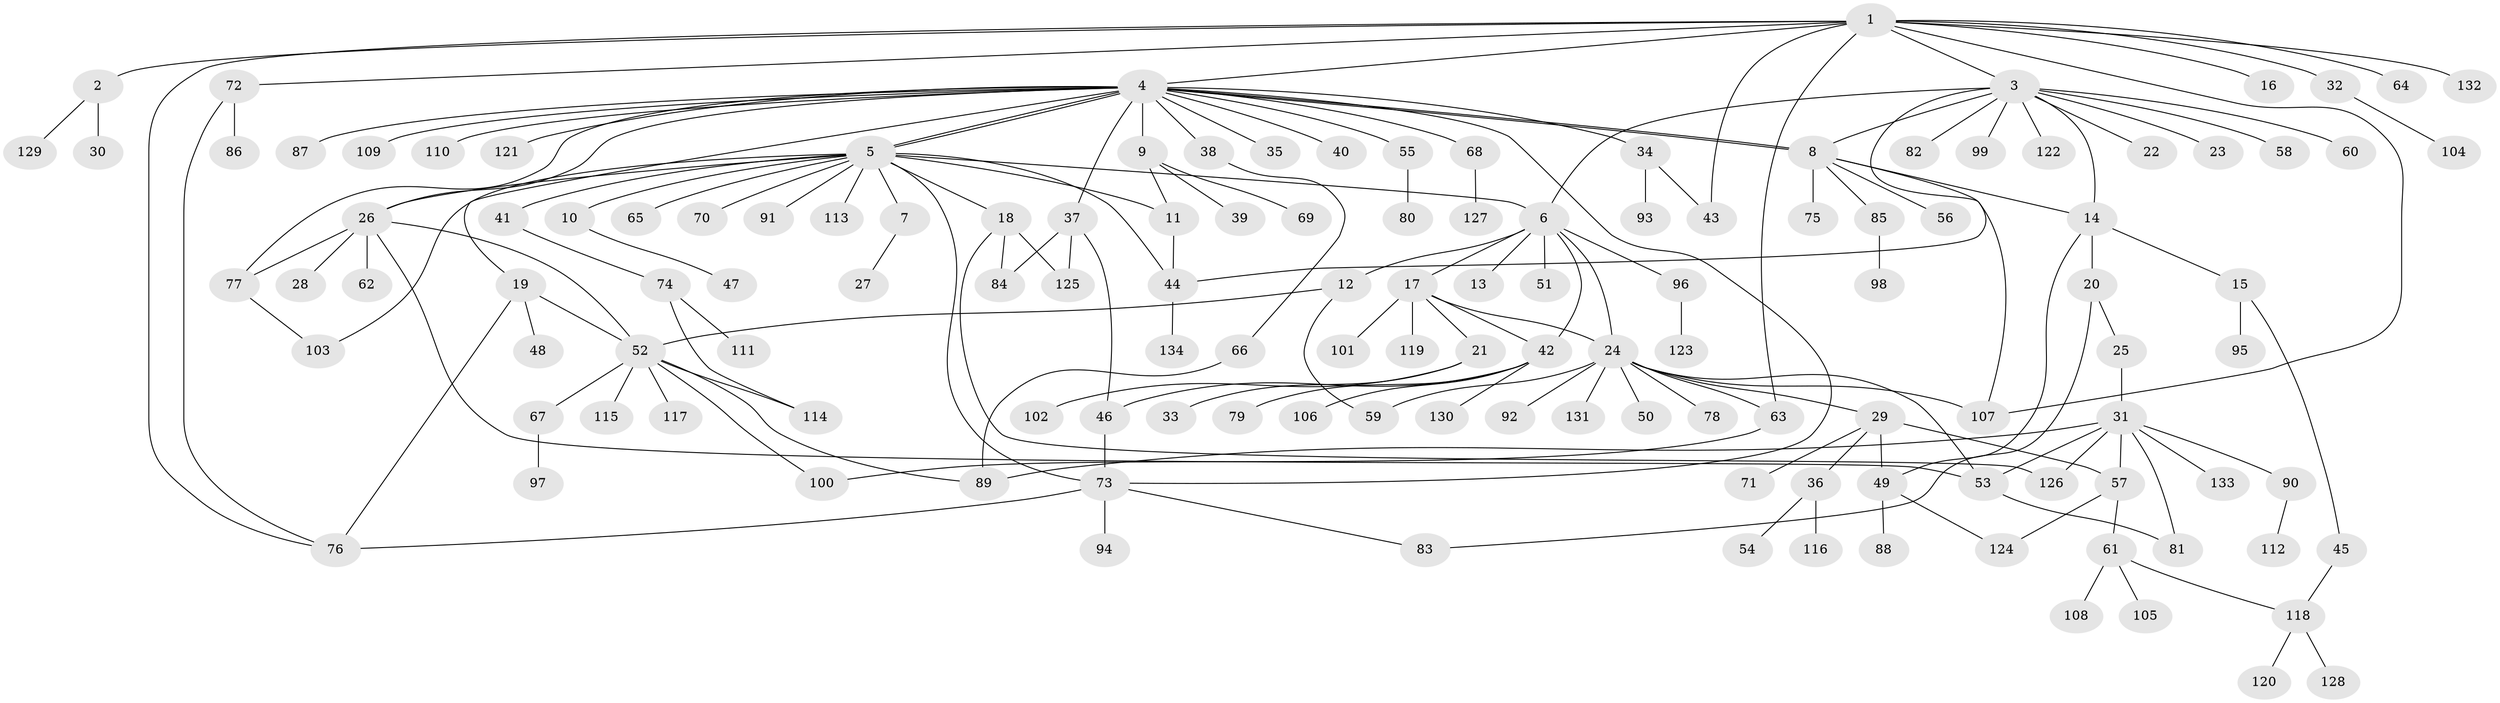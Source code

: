 // coarse degree distribution, {12: 0.019230769230769232, 2: 0.17307692307692307, 14: 0.019230769230769232, 20: 0.009615384615384616, 18: 0.009615384615384616, 11: 0.009615384615384616, 6: 0.028846153846153848, 5: 0.019230769230769232, 3: 0.11538461538461539, 1: 0.5480769230769231, 4: 0.038461538461538464, 8: 0.009615384615384616}
// Generated by graph-tools (version 1.1) at 2025/41/03/06/25 10:41:49]
// undirected, 134 vertices, 174 edges
graph export_dot {
graph [start="1"]
  node [color=gray90,style=filled];
  1;
  2;
  3;
  4;
  5;
  6;
  7;
  8;
  9;
  10;
  11;
  12;
  13;
  14;
  15;
  16;
  17;
  18;
  19;
  20;
  21;
  22;
  23;
  24;
  25;
  26;
  27;
  28;
  29;
  30;
  31;
  32;
  33;
  34;
  35;
  36;
  37;
  38;
  39;
  40;
  41;
  42;
  43;
  44;
  45;
  46;
  47;
  48;
  49;
  50;
  51;
  52;
  53;
  54;
  55;
  56;
  57;
  58;
  59;
  60;
  61;
  62;
  63;
  64;
  65;
  66;
  67;
  68;
  69;
  70;
  71;
  72;
  73;
  74;
  75;
  76;
  77;
  78;
  79;
  80;
  81;
  82;
  83;
  84;
  85;
  86;
  87;
  88;
  89;
  90;
  91;
  92;
  93;
  94;
  95;
  96;
  97;
  98;
  99;
  100;
  101;
  102;
  103;
  104;
  105;
  106;
  107;
  108;
  109;
  110;
  111;
  112;
  113;
  114;
  115;
  116;
  117;
  118;
  119;
  120;
  121;
  122;
  123;
  124;
  125;
  126;
  127;
  128;
  129;
  130;
  131;
  132;
  133;
  134;
  1 -- 2;
  1 -- 3;
  1 -- 4;
  1 -- 16;
  1 -- 32;
  1 -- 43;
  1 -- 63;
  1 -- 64;
  1 -- 72;
  1 -- 76;
  1 -- 107;
  1 -- 132;
  2 -- 30;
  2 -- 129;
  3 -- 6;
  3 -- 8;
  3 -- 14;
  3 -- 22;
  3 -- 23;
  3 -- 44;
  3 -- 58;
  3 -- 60;
  3 -- 82;
  3 -- 99;
  3 -- 122;
  4 -- 5;
  4 -- 5;
  4 -- 8;
  4 -- 8;
  4 -- 9;
  4 -- 19;
  4 -- 26;
  4 -- 34;
  4 -- 35;
  4 -- 37;
  4 -- 38;
  4 -- 40;
  4 -- 55;
  4 -- 68;
  4 -- 73;
  4 -- 77;
  4 -- 87;
  4 -- 109;
  4 -- 110;
  4 -- 121;
  5 -- 6;
  5 -- 7;
  5 -- 10;
  5 -- 11;
  5 -- 18;
  5 -- 26;
  5 -- 41;
  5 -- 44;
  5 -- 65;
  5 -- 70;
  5 -- 73;
  5 -- 91;
  5 -- 103;
  5 -- 113;
  6 -- 12;
  6 -- 13;
  6 -- 17;
  6 -- 24;
  6 -- 42;
  6 -- 51;
  6 -- 96;
  7 -- 27;
  8 -- 14;
  8 -- 56;
  8 -- 75;
  8 -- 85;
  8 -- 107;
  9 -- 11;
  9 -- 39;
  9 -- 69;
  10 -- 47;
  11 -- 44;
  12 -- 52;
  12 -- 59;
  14 -- 15;
  14 -- 20;
  14 -- 49;
  15 -- 45;
  15 -- 95;
  17 -- 21;
  17 -- 24;
  17 -- 42;
  17 -- 101;
  17 -- 119;
  18 -- 84;
  18 -- 125;
  18 -- 126;
  19 -- 48;
  19 -- 52;
  19 -- 76;
  20 -- 25;
  20 -- 83;
  21 -- 33;
  21 -- 102;
  24 -- 29;
  24 -- 50;
  24 -- 53;
  24 -- 59;
  24 -- 63;
  24 -- 78;
  24 -- 92;
  24 -- 107;
  24 -- 131;
  25 -- 31;
  26 -- 28;
  26 -- 52;
  26 -- 53;
  26 -- 62;
  26 -- 77;
  29 -- 36;
  29 -- 49;
  29 -- 57;
  29 -- 71;
  31 -- 53;
  31 -- 57;
  31 -- 81;
  31 -- 89;
  31 -- 90;
  31 -- 126;
  31 -- 133;
  32 -- 104;
  34 -- 43;
  34 -- 93;
  36 -- 54;
  36 -- 116;
  37 -- 46;
  37 -- 84;
  37 -- 125;
  38 -- 66;
  41 -- 74;
  42 -- 46;
  42 -- 79;
  42 -- 106;
  42 -- 130;
  44 -- 134;
  45 -- 118;
  46 -- 73;
  49 -- 88;
  49 -- 124;
  52 -- 67;
  52 -- 89;
  52 -- 100;
  52 -- 114;
  52 -- 115;
  52 -- 117;
  53 -- 81;
  55 -- 80;
  57 -- 61;
  57 -- 124;
  61 -- 105;
  61 -- 108;
  61 -- 118;
  63 -- 100;
  66 -- 89;
  67 -- 97;
  68 -- 127;
  72 -- 76;
  72 -- 86;
  73 -- 76;
  73 -- 83;
  73 -- 94;
  74 -- 111;
  74 -- 114;
  77 -- 103;
  85 -- 98;
  90 -- 112;
  96 -- 123;
  118 -- 120;
  118 -- 128;
}
